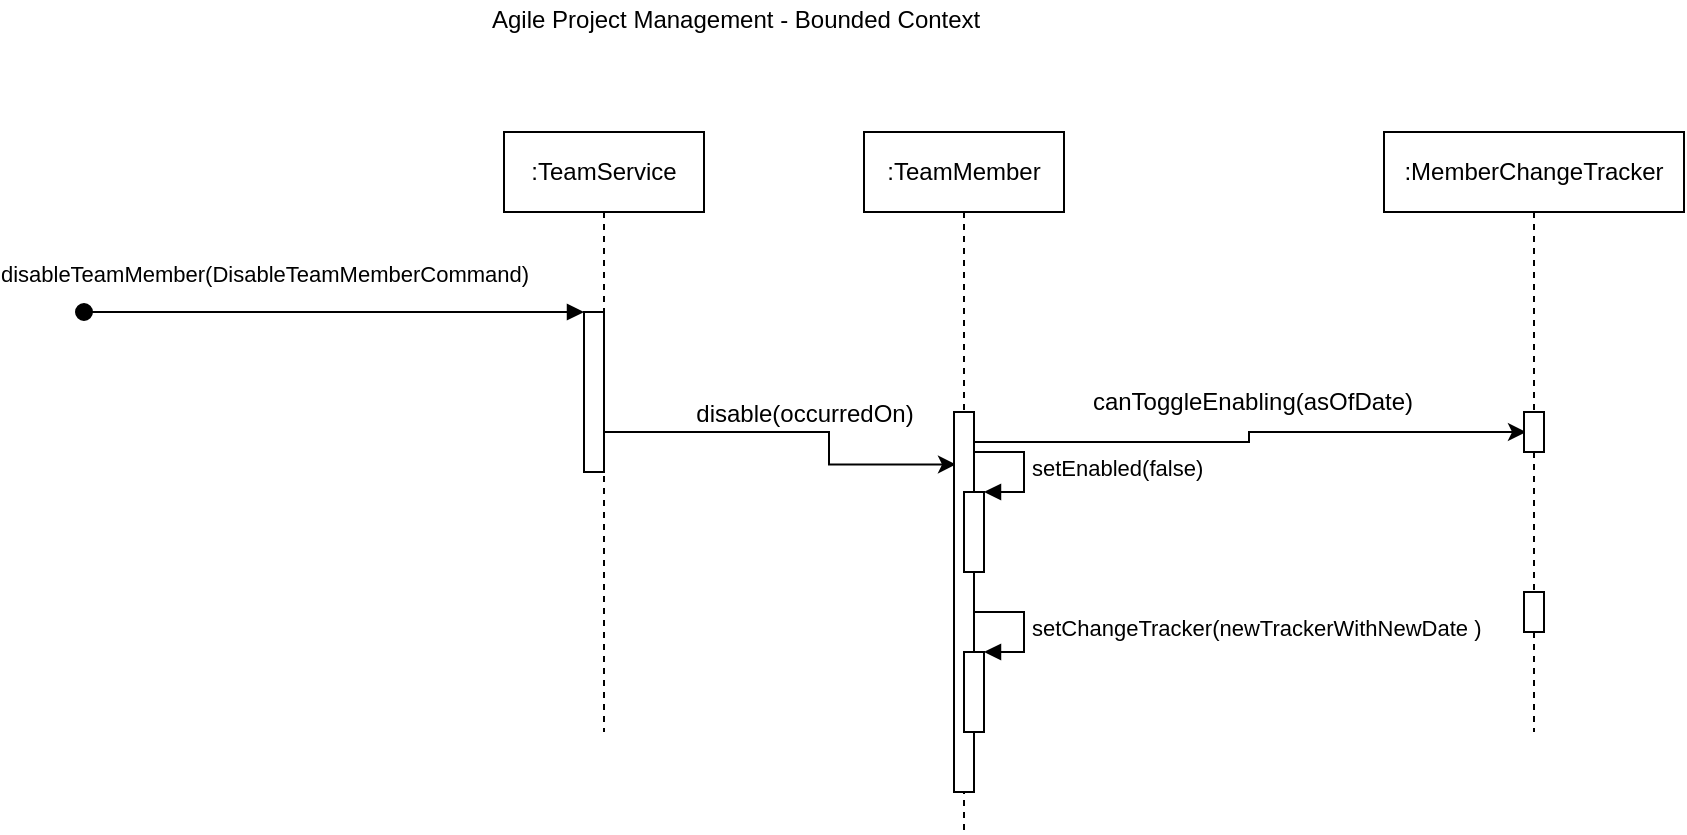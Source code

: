 <mxfile version="10.6.6" type="device"><diagram name="Page-1" id="9361dd3d-8414-5efd-6122-117bd74ce7a7"><mxGraphModel dx="758" dy="893" grid="1" gridSize="10" guides="1" tooltips="1" connect="1" arrows="1" fold="1" page="0" pageScale="1.5" pageWidth="826" pageHeight="1169" background="#ffffff" math="0" shadow="0"><root><mxCell id="0"/><mxCell id="1" parent="0"/><mxCell id="bi0O6Bwj2tHxkB4eQREa-91" value="" style="edgeStyle=orthogonalEdgeStyle;rounded=0;orthogonalLoop=1;jettySize=auto;html=1;entryX=0.1;entryY=0.138;entryDx=0;entryDy=0;entryPerimeter=0;" edge="1" parent="1" source="bi0O6Bwj2tHxkB4eQREa-89" target="bi0O6Bwj2tHxkB4eQREa-98"><mxGeometry relative="1" as="geometry"><mxPoint x="570" y="200" as="targetPoint"/></mxGeometry></mxCell><mxCell id="bi0O6Bwj2tHxkB4eQREa-96" value="disable(occurredOn)" style="text;html=1;resizable=0;points=[];align=center;verticalAlign=middle;labelBackgroundColor=#ffffff;" vertex="1" connectable="0" parent="bi0O6Bwj2tHxkB4eQREa-91"><mxGeometry x="0.194" y="3" relative="1" as="geometry"><mxPoint x="-16" y="-11.5" as="offset"/></mxGeometry></mxCell><mxCell id="bi0O6Bwj2tHxkB4eQREa-89" value=":TeamService" style="shape=umlLifeline;perimeter=lifelinePerimeter;whiteSpace=wrap;html=1;container=1;collapsible=0;recursiveResize=0;outlineConnect=0;" vertex="1" parent="1"><mxGeometry x="350" y="50" width="100" height="300" as="geometry"/></mxCell><mxCell id="bi0O6Bwj2tHxkB4eQREa-93" value="" style="edgeStyle=orthogonalEdgeStyle;rounded=0;orthogonalLoop=1;jettySize=auto;html=1;exitX=0.9;exitY=0.079;exitDx=0;exitDy=0;exitPerimeter=0;entryX=0.1;entryY=0.5;entryDx=0;entryDy=0;entryPerimeter=0;" edge="1" parent="1" source="bi0O6Bwj2tHxkB4eQREa-98" target="bi0O6Bwj2tHxkB4eQREa-103"><mxGeometry relative="1" as="geometry"/></mxCell><mxCell id="bi0O6Bwj2tHxkB4eQREa-97" value="canToggleEnabling(asOfDate)" style="text;html=1;resizable=0;points=[];align=center;verticalAlign=middle;labelBackgroundColor=#ffffff;" vertex="1" connectable="0" parent="bi0O6Bwj2tHxkB4eQREa-93"><mxGeometry x="-0.205" y="1" relative="1" as="geometry"><mxPoint x="28" y="-19" as="offset"/></mxGeometry></mxCell><mxCell id="bi0O6Bwj2tHxkB4eQREa-90" value=":TeamMember" style="shape=umlLifeline;perimeter=lifelinePerimeter;whiteSpace=wrap;html=1;container=1;collapsible=0;recursiveResize=0;outlineConnect=0;" vertex="1" parent="1"><mxGeometry x="530" y="50" width="100" height="350" as="geometry"/></mxCell><mxCell id="bi0O6Bwj2tHxkB4eQREa-98" value="" style="html=1;points=[];perimeter=orthogonalPerimeter;" vertex="1" parent="bi0O6Bwj2tHxkB4eQREa-90"><mxGeometry x="45" y="140" width="10" height="190" as="geometry"/></mxCell><mxCell id="bi0O6Bwj2tHxkB4eQREa-99" value="" style="html=1;points=[];perimeter=orthogonalPerimeter;" vertex="1" parent="bi0O6Bwj2tHxkB4eQREa-90"><mxGeometry x="50" y="180" width="10" height="40" as="geometry"/></mxCell><mxCell id="bi0O6Bwj2tHxkB4eQREa-100" value="setEnabled(false)" style="edgeStyle=orthogonalEdgeStyle;html=1;align=left;spacingLeft=2;endArrow=block;rounded=0;entryX=1;entryY=0;" edge="1" target="bi0O6Bwj2tHxkB4eQREa-99" parent="bi0O6Bwj2tHxkB4eQREa-90"><mxGeometry relative="1" as="geometry"><mxPoint x="55" y="160" as="sourcePoint"/><Array as="points"><mxPoint x="80" y="160"/></Array></mxGeometry></mxCell><mxCell id="bi0O6Bwj2tHxkB4eQREa-92" value=":MemberChangeTracker" style="shape=umlLifeline;perimeter=lifelinePerimeter;whiteSpace=wrap;html=1;container=1;collapsible=0;recursiveResize=0;outlineConnect=0;" vertex="1" parent="1"><mxGeometry x="790" y="50" width="150" height="300" as="geometry"/></mxCell><mxCell id="bi0O6Bwj2tHxkB4eQREa-103" value="" style="html=1;points=[];perimeter=orthogonalPerimeter;" vertex="1" parent="bi0O6Bwj2tHxkB4eQREa-92"><mxGeometry x="70" y="140" width="10" height="20" as="geometry"/></mxCell><mxCell id="bi0O6Bwj2tHxkB4eQREa-104" value="" style="html=1;points=[];perimeter=orthogonalPerimeter;" vertex="1" parent="bi0O6Bwj2tHxkB4eQREa-92"><mxGeometry x="70" y="230" width="10" height="20" as="geometry"/></mxCell><mxCell id="bi0O6Bwj2tHxkB4eQREa-94" value="" style="html=1;points=[];perimeter=orthogonalPerimeter;" vertex="1" parent="1"><mxGeometry x="390" y="140" width="10" height="80" as="geometry"/></mxCell><mxCell id="bi0O6Bwj2tHxkB4eQREa-95" value="disableTeamMember(DisableTeamMemberCommand)" style="html=1;verticalAlign=bottom;startArrow=oval;endArrow=block;startSize=8;" edge="1" target="bi0O6Bwj2tHxkB4eQREa-94" parent="1"><mxGeometry x="-0.28" y="10" relative="1" as="geometry"><mxPoint x="140" y="140" as="sourcePoint"/><mxPoint as="offset"/></mxGeometry></mxCell><mxCell id="bi0O6Bwj2tHxkB4eQREa-110" value="" style="html=1;points=[];perimeter=orthogonalPerimeter;" vertex="1" parent="1"><mxGeometry x="580" y="310" width="10" height="40" as="geometry"/></mxCell><mxCell id="bi0O6Bwj2tHxkB4eQREa-111" value="setChangeTracker(newTrackerWithNewDate )" style="edgeStyle=orthogonalEdgeStyle;html=1;align=left;spacingLeft=2;endArrow=block;rounded=0;entryX=1;entryY=0;" edge="1" target="bi0O6Bwj2tHxkB4eQREa-110" parent="1"><mxGeometry relative="1" as="geometry"><mxPoint x="585" y="290" as="sourcePoint"/><Array as="points"><mxPoint x="610" y="290"/></Array></mxGeometry></mxCell><mxCell id="bi0O6Bwj2tHxkB4eQREa-113" value="Agile Project Management - Bounded Context" style="text;html=1;resizable=0;points=[];autosize=1;align=left;verticalAlign=top;spacingTop=-4;" vertex="1" parent="1"><mxGeometry x="342" y="-16" width="260" height="20" as="geometry"/></mxCell></root></mxGraphModel></diagram></mxfile>